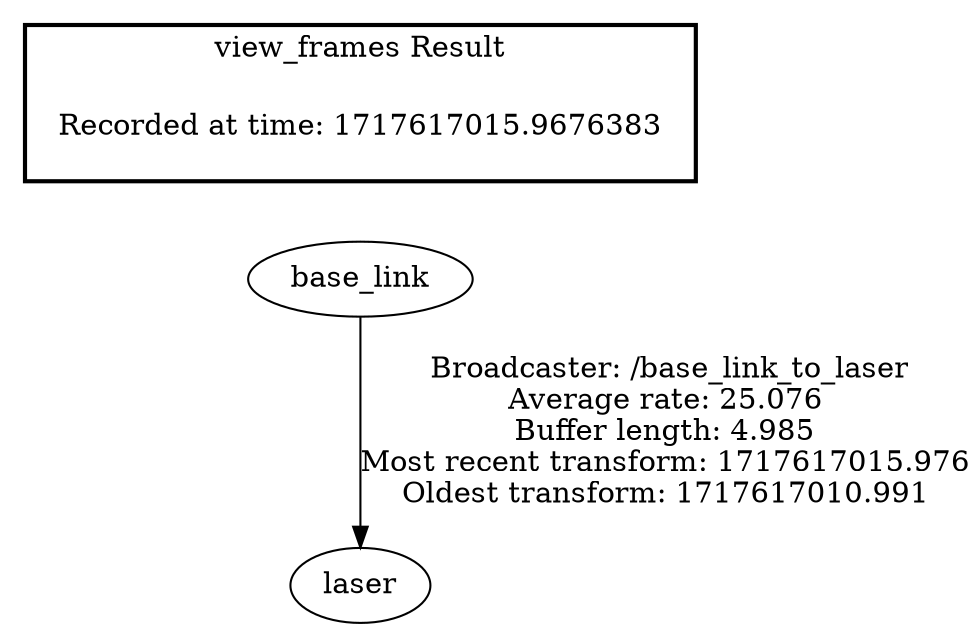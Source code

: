 digraph G {
"base_link" -> "laser"[label=" Broadcaster: /base_link_to_laser\nAverage rate: 25.076\nBuffer length: 4.985\nMost recent transform: 1717617015.976\nOldest transform: 1717617010.991\n"];
edge [style=invis];
 subgraph cluster_legend { style=bold; color=black; label ="view_frames Result";
"Recorded at time: 1717617015.9676383"[ shape=plaintext ] ;
}->"base_link";
}